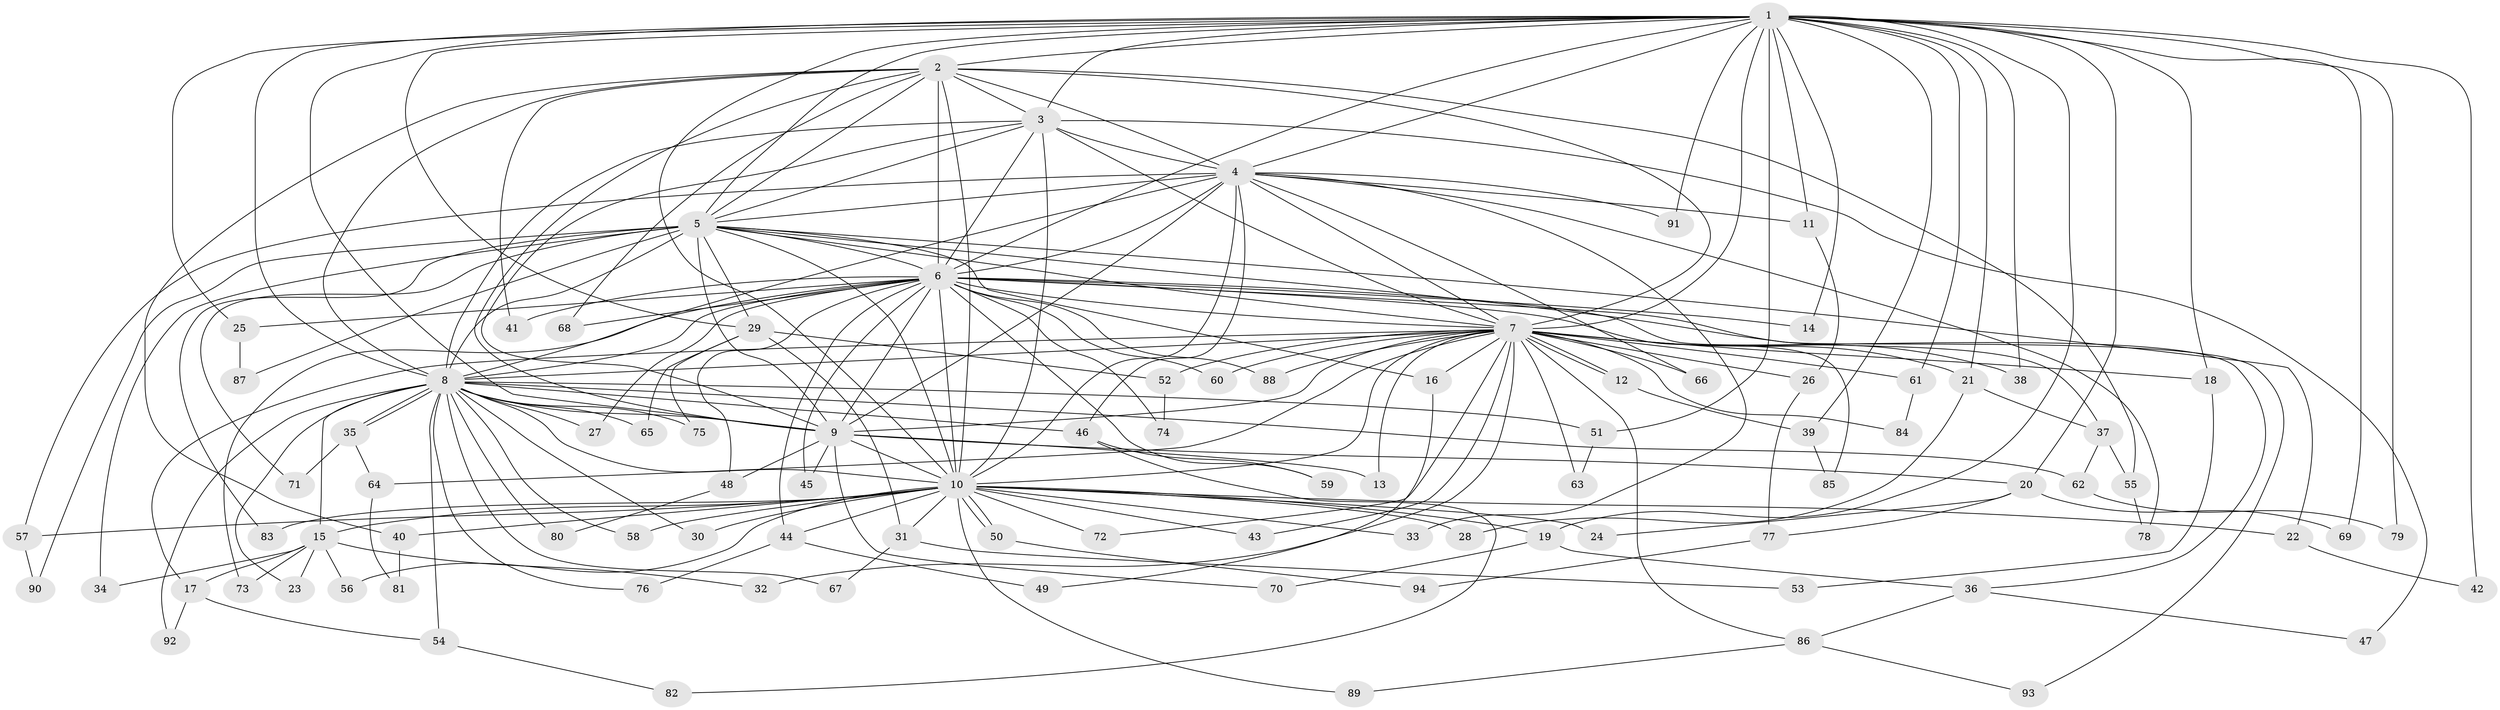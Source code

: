// coarse degree distribution, {7: 0.02631578947368421, 2: 0.18421052631578946, 6: 0.02631578947368421, 19: 0.05263157894736842, 3: 0.2894736842105263, 20: 0.05263157894736842, 12: 0.05263157894736842, 5: 0.13157894736842105, 10: 0.02631578947368421, 4: 0.10526315789473684, 15: 0.02631578947368421, 16: 0.02631578947368421}
// Generated by graph-tools (version 1.1) at 2025/36/03/04/25 23:36:15]
// undirected, 94 vertices, 213 edges
graph export_dot {
  node [color=gray90,style=filled];
  1;
  2;
  3;
  4;
  5;
  6;
  7;
  8;
  9;
  10;
  11;
  12;
  13;
  14;
  15;
  16;
  17;
  18;
  19;
  20;
  21;
  22;
  23;
  24;
  25;
  26;
  27;
  28;
  29;
  30;
  31;
  32;
  33;
  34;
  35;
  36;
  37;
  38;
  39;
  40;
  41;
  42;
  43;
  44;
  45;
  46;
  47;
  48;
  49;
  50;
  51;
  52;
  53;
  54;
  55;
  56;
  57;
  58;
  59;
  60;
  61;
  62;
  63;
  64;
  65;
  66;
  67;
  68;
  69;
  70;
  71;
  72;
  73;
  74;
  75;
  76;
  77;
  78;
  79;
  80;
  81;
  82;
  83;
  84;
  85;
  86;
  87;
  88;
  89;
  90;
  91;
  92;
  93;
  94;
  1 -- 2;
  1 -- 3;
  1 -- 4;
  1 -- 5;
  1 -- 6;
  1 -- 7;
  1 -- 8;
  1 -- 9;
  1 -- 10;
  1 -- 11;
  1 -- 14;
  1 -- 18;
  1 -- 19;
  1 -- 20;
  1 -- 21;
  1 -- 25;
  1 -- 29;
  1 -- 38;
  1 -- 39;
  1 -- 42;
  1 -- 51;
  1 -- 61;
  1 -- 69;
  1 -- 79;
  1 -- 91;
  2 -- 3;
  2 -- 4;
  2 -- 5;
  2 -- 6;
  2 -- 7;
  2 -- 8;
  2 -- 9;
  2 -- 10;
  2 -- 40;
  2 -- 41;
  2 -- 55;
  2 -- 68;
  3 -- 4;
  3 -- 5;
  3 -- 6;
  3 -- 7;
  3 -- 8;
  3 -- 9;
  3 -- 10;
  3 -- 47;
  4 -- 5;
  4 -- 6;
  4 -- 7;
  4 -- 8;
  4 -- 9;
  4 -- 10;
  4 -- 11;
  4 -- 33;
  4 -- 46;
  4 -- 57;
  4 -- 66;
  4 -- 78;
  4 -- 91;
  5 -- 6;
  5 -- 7;
  5 -- 8;
  5 -- 9;
  5 -- 10;
  5 -- 16;
  5 -- 22;
  5 -- 29;
  5 -- 34;
  5 -- 37;
  5 -- 71;
  5 -- 83;
  5 -- 87;
  5 -- 90;
  6 -- 7;
  6 -- 8;
  6 -- 9;
  6 -- 10;
  6 -- 14;
  6 -- 25;
  6 -- 27;
  6 -- 36;
  6 -- 41;
  6 -- 44;
  6 -- 45;
  6 -- 48;
  6 -- 59;
  6 -- 60;
  6 -- 68;
  6 -- 73;
  6 -- 74;
  6 -- 85;
  6 -- 88;
  6 -- 93;
  7 -- 8;
  7 -- 9;
  7 -- 10;
  7 -- 12;
  7 -- 12;
  7 -- 13;
  7 -- 16;
  7 -- 17;
  7 -- 18;
  7 -- 21;
  7 -- 26;
  7 -- 32;
  7 -- 38;
  7 -- 43;
  7 -- 52;
  7 -- 60;
  7 -- 61;
  7 -- 63;
  7 -- 64;
  7 -- 66;
  7 -- 72;
  7 -- 84;
  7 -- 86;
  7 -- 88;
  8 -- 9;
  8 -- 10;
  8 -- 15;
  8 -- 23;
  8 -- 27;
  8 -- 30;
  8 -- 35;
  8 -- 35;
  8 -- 46;
  8 -- 51;
  8 -- 54;
  8 -- 58;
  8 -- 62;
  8 -- 65;
  8 -- 67;
  8 -- 75;
  8 -- 76;
  8 -- 80;
  8 -- 92;
  9 -- 10;
  9 -- 13;
  9 -- 20;
  9 -- 45;
  9 -- 48;
  9 -- 70;
  10 -- 15;
  10 -- 19;
  10 -- 22;
  10 -- 24;
  10 -- 28;
  10 -- 30;
  10 -- 31;
  10 -- 33;
  10 -- 40;
  10 -- 43;
  10 -- 44;
  10 -- 50;
  10 -- 50;
  10 -- 56;
  10 -- 57;
  10 -- 58;
  10 -- 72;
  10 -- 83;
  10 -- 89;
  11 -- 26;
  12 -- 39;
  15 -- 17;
  15 -- 23;
  15 -- 32;
  15 -- 34;
  15 -- 56;
  15 -- 73;
  16 -- 49;
  17 -- 54;
  17 -- 92;
  18 -- 53;
  19 -- 36;
  19 -- 70;
  20 -- 24;
  20 -- 69;
  20 -- 77;
  21 -- 28;
  21 -- 37;
  22 -- 42;
  25 -- 87;
  26 -- 77;
  29 -- 31;
  29 -- 52;
  29 -- 65;
  29 -- 75;
  31 -- 53;
  31 -- 67;
  35 -- 64;
  35 -- 71;
  36 -- 47;
  36 -- 86;
  37 -- 55;
  37 -- 62;
  39 -- 85;
  40 -- 81;
  44 -- 49;
  44 -- 76;
  46 -- 59;
  46 -- 82;
  48 -- 80;
  50 -- 94;
  51 -- 63;
  52 -- 74;
  54 -- 82;
  55 -- 78;
  57 -- 90;
  61 -- 84;
  62 -- 79;
  64 -- 81;
  77 -- 94;
  86 -- 89;
  86 -- 93;
}
